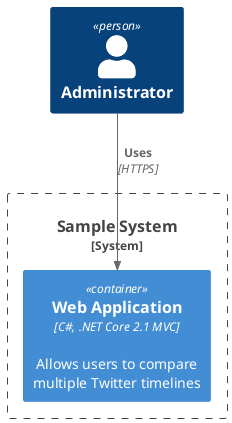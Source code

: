 @startuml demo-copilot
!include <C4/C4_Container>

Person(admin, "Administrator")
System_Boundary(c1, "Sample System") {
    Container(web_app, "Web Application", "C#, .NET Core 2.1 MVC", "Allows users to compare multiple Twitter timelines")
}

Rel(admin, web_app, "Uses", "HTTPS")
@enduml